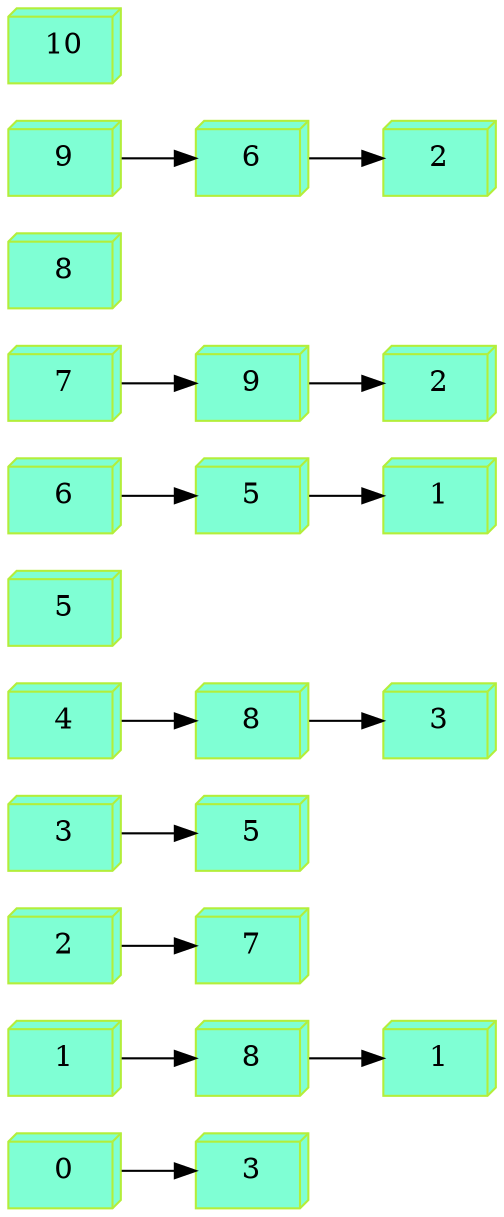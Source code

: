digraph ListaAdy{
node [shape=box3d, style=filled, color=olivedrab2, fillcolor=aquamarine];
rankdir=LR
 vertice0 [label = "0"];
v0No3[label = "3"];
vertice1 [label = "1"];
v1No8[label = "8"];
v1No1[label = "1"];
vertice2 [label = "2"];
v2No7[label = "7"];
vertice3 [label = "3"];
v3No5[label = "5"];
vertice4 [label = "4"];
v4No8[label = "8"];
v4No3[label = "3"];
vertice5 [label = "5"];
vertice6 [label = "6"];
v6No5[label = "5"];
v6No1[label = "1"];
vertice7 [label = "7"];
v7No9[label = "9"];
v7No2[label = "2"];
vertice8 [label = "8"];
vertice9 [label = "9"];
v9No6[label = "6"];
v9No2[label = "2"];
vertice10 [label = "10"];
vertice0->v0No3
vertice1->v1No8->v1No1
vertice2->v2No7
vertice3->v3No5
vertice4->v4No8->v4No3
vertice5
vertice6->v6No5->v6No1
vertice7->v7No9->v7No2
vertice8
vertice9->v9No6->v9No2
vertice10
}